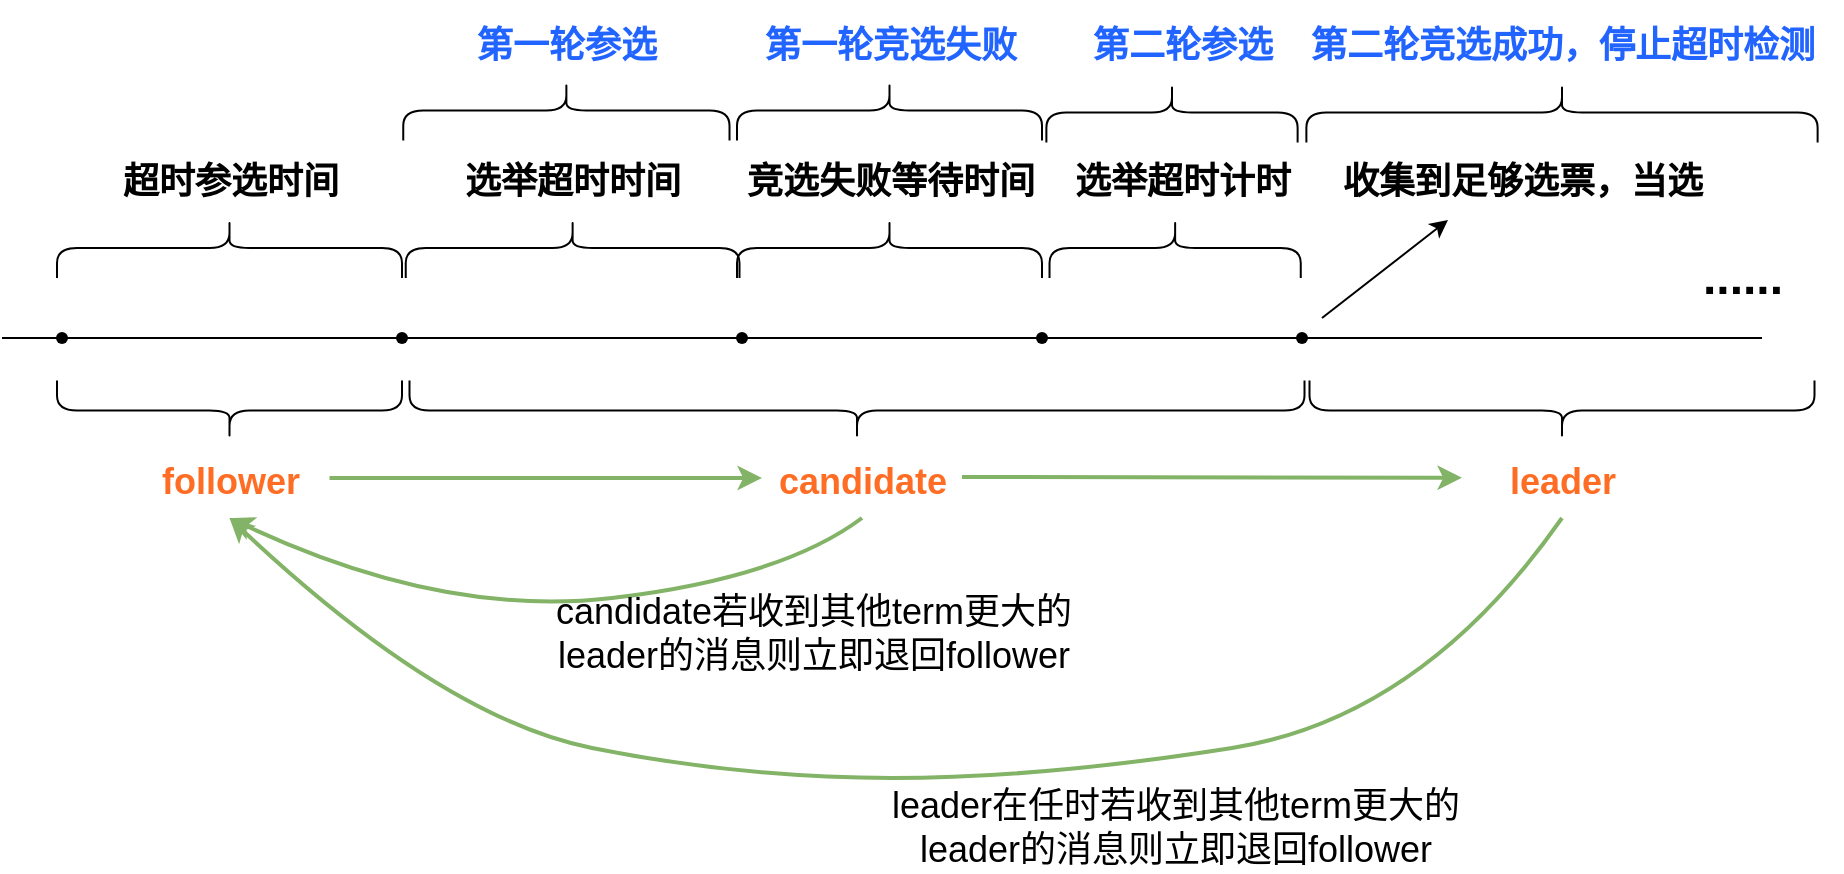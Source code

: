 <mxfile version="22.1.0" type="device">
  <diagram name="第 1 页" id="u2z2xqfmHqI_WZ92PPNg">
    <mxGraphModel dx="1434" dy="833" grid="1" gridSize="10" guides="1" tooltips="1" connect="1" arrows="1" fold="1" page="1" pageScale="1" pageWidth="10000" pageHeight="10000" math="0" shadow="0">
      <root>
        <mxCell id="0" />
        <mxCell id="1" parent="0" />
        <mxCell id="zhVwyCIrVq5nlsQdWe9c-1" value="" style="endArrow=none;html=1;rounded=0;" edge="1" parent="1">
          <mxGeometry width="50" height="50" relative="1" as="geometry">
            <mxPoint x="1010" y="360" as="sourcePoint" />
            <mxPoint x="1120" y="360" as="targetPoint" />
          </mxGeometry>
        </mxCell>
        <mxCell id="zhVwyCIrVq5nlsQdWe9c-2" value="" style="shape=waypoint;sketch=0;fillStyle=solid;size=6;pointerEvents=1;points=[];fillColor=none;resizable=0;rotatable=0;perimeter=centerPerimeter;snapToPoint=1;" vertex="1" parent="1">
          <mxGeometry x="260" y="350" width="20" height="20" as="geometry" />
        </mxCell>
        <mxCell id="zhVwyCIrVq5nlsQdWe9c-3" value="" style="endArrow=none;html=1;rounded=0;" edge="1" parent="1" target="zhVwyCIrVq5nlsQdWe9c-4">
          <mxGeometry width="50" height="50" relative="1" as="geometry">
            <mxPoint x="240" y="360" as="sourcePoint" />
            <mxPoint x="880" y="360" as="targetPoint" />
          </mxGeometry>
        </mxCell>
        <mxCell id="zhVwyCIrVq5nlsQdWe9c-4" value="" style="shape=waypoint;sketch=0;fillStyle=solid;size=6;pointerEvents=1;points=[];fillColor=none;resizable=0;rotatable=0;perimeter=centerPerimeter;snapToPoint=1;" vertex="1" parent="1">
          <mxGeometry x="430" y="350" width="20" height="20" as="geometry" />
        </mxCell>
        <mxCell id="zhVwyCIrVq5nlsQdWe9c-7" value="" style="endArrow=none;html=1;rounded=0;" edge="1" parent="1" source="zhVwyCIrVq5nlsQdWe9c-4" target="zhVwyCIrVq5nlsQdWe9c-5">
          <mxGeometry width="50" height="50" relative="1" as="geometry">
            <mxPoint x="440" y="360" as="sourcePoint" />
            <mxPoint x="880" y="360" as="targetPoint" />
          </mxGeometry>
        </mxCell>
        <mxCell id="zhVwyCIrVq5nlsQdWe9c-5" value="" style="shape=waypoint;sketch=0;fillStyle=solid;size=6;pointerEvents=1;points=[];fillColor=none;resizable=0;rotatable=0;perimeter=centerPerimeter;snapToPoint=1;" vertex="1" parent="1">
          <mxGeometry x="600" y="350" width="20" height="20" as="geometry" />
        </mxCell>
        <mxCell id="zhVwyCIrVq5nlsQdWe9c-8" value="" style="endArrow=none;html=1;rounded=0;" edge="1" parent="1" source="zhVwyCIrVq5nlsQdWe9c-5" target="zhVwyCIrVq5nlsQdWe9c-6">
          <mxGeometry width="50" height="50" relative="1" as="geometry">
            <mxPoint x="610" y="360" as="sourcePoint" />
            <mxPoint x="880" y="360" as="targetPoint" />
          </mxGeometry>
        </mxCell>
        <mxCell id="zhVwyCIrVq5nlsQdWe9c-6" value="" style="shape=waypoint;sketch=0;fillStyle=solid;size=6;pointerEvents=1;points=[];fillColor=none;resizable=0;rotatable=0;perimeter=centerPerimeter;snapToPoint=1;" vertex="1" parent="1">
          <mxGeometry x="750" y="350" width="20" height="20" as="geometry" />
        </mxCell>
        <mxCell id="zhVwyCIrVq5nlsQdWe9c-9" value="" style="shape=curlyBracket;whiteSpace=wrap;html=1;rounded=1;flipH=1;labelPosition=right;verticalLabelPosition=middle;align=left;verticalAlign=middle;rotation=-90;" vertex="1" parent="1">
          <mxGeometry x="338.75" y="228.75" width="30" height="172.5" as="geometry" />
        </mxCell>
        <mxCell id="zhVwyCIrVq5nlsQdWe9c-10" value="" style="shape=curlyBracket;whiteSpace=wrap;html=1;rounded=1;flipH=1;labelPosition=right;verticalLabelPosition=middle;align=left;verticalAlign=middle;rotation=-90;" vertex="1" parent="1">
          <mxGeometry x="510.31" y="231.57" width="30" height="166.88" as="geometry" />
        </mxCell>
        <mxCell id="zhVwyCIrVq5nlsQdWe9c-11" value="" style="shape=curlyBracket;whiteSpace=wrap;html=1;rounded=1;flipH=1;labelPosition=right;verticalLabelPosition=middle;align=left;verticalAlign=middle;rotation=-90;" vertex="1" parent="1">
          <mxGeometry x="668.75" y="238.75" width="30" height="152.5" as="geometry" />
        </mxCell>
        <mxCell id="zhVwyCIrVq5nlsQdWe9c-12" value="&lt;font style=&quot;font-size: 18px;&quot;&gt;超时参选时间&lt;/font&gt;" style="text;strokeColor=none;fillColor=none;html=1;fontSize=24;fontStyle=1;verticalAlign=middle;align=center;" vertex="1" parent="1">
          <mxGeometry x="303.75" y="260" width="100" height="40" as="geometry" />
        </mxCell>
        <mxCell id="zhVwyCIrVq5nlsQdWe9c-13" value="&lt;font style=&quot;font-size: 18px;&quot;&gt;选举超时时间&lt;/font&gt;" style="text;strokeColor=none;fillColor=none;html=1;fontSize=24;fontStyle=1;verticalAlign=middle;align=center;" vertex="1" parent="1">
          <mxGeometry x="475.31" y="260" width="100" height="40" as="geometry" />
        </mxCell>
        <mxCell id="zhVwyCIrVq5nlsQdWe9c-14" value="&lt;font style=&quot;font-size: 18px;&quot;&gt;竞选失败等待时间&lt;/font&gt;" style="text;strokeColor=none;fillColor=none;html=1;fontSize=24;fontStyle=1;verticalAlign=middle;align=center;" vertex="1" parent="1">
          <mxGeometry x="633.75" y="260" width="100" height="40" as="geometry" />
        </mxCell>
        <mxCell id="zhVwyCIrVq5nlsQdWe9c-15" value="" style="shape=curlyBracket;whiteSpace=wrap;html=1;rounded=1;flipH=1;labelPosition=right;verticalLabelPosition=middle;align=left;verticalAlign=middle;rotation=90;" vertex="1" parent="1">
          <mxGeometry x="338.75" y="310" width="30" height="172.5" as="geometry" />
        </mxCell>
        <mxCell id="zhVwyCIrVq5nlsQdWe9c-16" value="&lt;font color=&quot;#ff6d24&quot; style=&quot;font-size: 18px;&quot;&gt;follower&lt;/font&gt;" style="text;html=1;fontSize=24;fontStyle=1;verticalAlign=middle;align=center;" vertex="1" parent="1">
          <mxGeometry x="303.75" y="410" width="100" height="40" as="geometry" />
        </mxCell>
        <mxCell id="zhVwyCIrVq5nlsQdWe9c-17" value="" style="shape=curlyBracket;whiteSpace=wrap;html=1;rounded=1;flipH=1;labelPosition=right;verticalLabelPosition=middle;align=left;verticalAlign=middle;rotation=90;" vertex="1" parent="1">
          <mxGeometry x="652.5" y="172.5" width="30" height="447.5" as="geometry" />
        </mxCell>
        <mxCell id="zhVwyCIrVq5nlsQdWe9c-18" value="&lt;font color=&quot;#ff6d24&quot; style=&quot;font-size: 18px;&quot;&gt;candidate&lt;/font&gt;" style="text;html=1;fontSize=24;fontStyle=1;verticalAlign=middle;align=center;" vertex="1" parent="1">
          <mxGeometry x="620" y="410" width="100" height="40" as="geometry" />
        </mxCell>
        <mxCell id="zhVwyCIrVq5nlsQdWe9c-20" value="" style="endArrow=none;html=1;rounded=0;" edge="1" parent="1" source="zhVwyCIrVq5nlsQdWe9c-6" target="zhVwyCIrVq5nlsQdWe9c-19">
          <mxGeometry width="50" height="50" relative="1" as="geometry">
            <mxPoint x="760" y="360" as="sourcePoint" />
            <mxPoint x="1030" y="360" as="targetPoint" />
          </mxGeometry>
        </mxCell>
        <mxCell id="zhVwyCIrVq5nlsQdWe9c-19" value="" style="shape=waypoint;sketch=0;fillStyle=solid;size=6;pointerEvents=1;points=[];fillColor=none;resizable=0;rotatable=0;perimeter=centerPerimeter;snapToPoint=1;" vertex="1" parent="1">
          <mxGeometry x="880" y="350" width="20" height="20" as="geometry" />
        </mxCell>
        <mxCell id="zhVwyCIrVq5nlsQdWe9c-22" value="" style="endArrow=none;html=1;rounded=0;" edge="1" parent="1" source="zhVwyCIrVq5nlsQdWe9c-19">
          <mxGeometry width="50" height="50" relative="1" as="geometry">
            <mxPoint x="890" y="360" as="sourcePoint" />
            <mxPoint x="1010" y="360" as="targetPoint" />
          </mxGeometry>
        </mxCell>
        <mxCell id="zhVwyCIrVq5nlsQdWe9c-23" value="" style="shape=curlyBracket;whiteSpace=wrap;html=1;rounded=1;flipH=1;labelPosition=right;verticalLabelPosition=middle;align=left;verticalAlign=middle;rotation=-90;" vertex="1" parent="1">
          <mxGeometry x="811.57" y="252.2" width="30" height="125.62" as="geometry" />
        </mxCell>
        <mxCell id="zhVwyCIrVq5nlsQdWe9c-24" value="&lt;font style=&quot;font-size: 18px;&quot;&gt;选举超时计时&lt;/font&gt;" style="text;strokeColor=none;fillColor=none;html=1;fontSize=24;fontStyle=1;verticalAlign=middle;align=center;" vertex="1" parent="1">
          <mxGeometry x="780" y="260" width="100" height="40" as="geometry" />
        </mxCell>
        <mxCell id="zhVwyCIrVq5nlsQdWe9c-25" value="" style="shape=curlyBracket;whiteSpace=wrap;html=1;rounded=1;flipH=1;labelPosition=right;verticalLabelPosition=middle;align=left;verticalAlign=middle;rotation=90;" vertex="1" parent="1">
          <mxGeometry x="1005" y="270" width="30" height="252.5" as="geometry" />
        </mxCell>
        <mxCell id="zhVwyCIrVq5nlsQdWe9c-26" value="&lt;font color=&quot;#ff6d24&quot; style=&quot;font-size: 18px;&quot;&gt;leader&lt;/font&gt;" style="text;html=1;fontSize=24;fontStyle=1;verticalAlign=middle;align=center;" vertex="1" parent="1">
          <mxGeometry x="970" y="410" width="100" height="40" as="geometry" />
        </mxCell>
        <mxCell id="zhVwyCIrVq5nlsQdWe9c-30" value="" style="shape=curlyBracket;whiteSpace=wrap;html=1;rounded=1;flipH=1;labelPosition=right;verticalLabelPosition=middle;align=left;verticalAlign=middle;rotation=-90;" vertex="1" parent="1">
          <mxGeometry x="507.19" y="164.69" width="30" height="163.13" as="geometry" />
        </mxCell>
        <mxCell id="zhVwyCIrVq5nlsQdWe9c-32" value="&lt;font color=&quot;#2164ff&quot; style=&quot;font-size: 18px;&quot;&gt;第一轮参选&lt;/font&gt;" style="text;strokeColor=none;fillColor=none;html=1;fontSize=24;fontStyle=1;verticalAlign=middle;align=center;" vertex="1" parent="1">
          <mxGeometry x="472.19" y="191.57" width="100" height="40" as="geometry" />
        </mxCell>
        <mxCell id="zhVwyCIrVq5nlsQdWe9c-34" value="" style="shape=curlyBracket;whiteSpace=wrap;html=1;rounded=1;flipH=1;labelPosition=right;verticalLabelPosition=middle;align=left;verticalAlign=middle;rotation=-90;" vertex="1" parent="1">
          <mxGeometry x="668.75" y="170" width="30" height="152.5" as="geometry" />
        </mxCell>
        <mxCell id="zhVwyCIrVq5nlsQdWe9c-35" value="&lt;font color=&quot;#2164ff&quot; style=&quot;font-size: 18px;&quot;&gt;第一轮竞选失败&lt;/font&gt;" style="text;strokeColor=none;fillColor=none;html=1;fontSize=24;fontStyle=1;verticalAlign=middle;align=center;" vertex="1" parent="1">
          <mxGeometry x="633.75" y="191.57" width="100" height="40" as="geometry" />
        </mxCell>
        <mxCell id="zhVwyCIrVq5nlsQdWe9c-36" value="" style="shape=curlyBracket;whiteSpace=wrap;html=1;rounded=1;flipH=1;labelPosition=right;verticalLabelPosition=middle;align=left;verticalAlign=middle;rotation=-90;" vertex="1" parent="1">
          <mxGeometry x="810" y="184.38" width="30" height="125.62" as="geometry" />
        </mxCell>
        <mxCell id="zhVwyCIrVq5nlsQdWe9c-37" value="&lt;font color=&quot;#2164ff&quot; style=&quot;font-size: 18px;&quot;&gt;第二轮参选&lt;/font&gt;" style="text;strokeColor=none;fillColor=none;html=1;fontSize=24;fontStyle=1;verticalAlign=middle;align=center;" vertex="1" parent="1">
          <mxGeometry x="780" y="191.57" width="100" height="40" as="geometry" />
        </mxCell>
        <mxCell id="zhVwyCIrVq5nlsQdWe9c-38" value="" style="endArrow=classic;html=1;rounded=0;entryX=0.13;entryY=1.025;entryDx=0;entryDy=0;entryPerimeter=0;" edge="1" parent="1" target="zhVwyCIrVq5nlsQdWe9c-39">
          <mxGeometry width="50" height="50" relative="1" as="geometry">
            <mxPoint x="900" y="350" as="sourcePoint" />
            <mxPoint x="930" y="300" as="targetPoint" />
          </mxGeometry>
        </mxCell>
        <mxCell id="zhVwyCIrVq5nlsQdWe9c-39" value="&lt;font style=&quot;font-size: 18px;&quot;&gt;收集到足够选票，当选&lt;/font&gt;" style="text;strokeColor=none;fillColor=none;html=1;fontSize=24;fontStyle=1;verticalAlign=middle;align=center;" vertex="1" parent="1">
          <mxGeometry x="950" y="260" width="100" height="40" as="geometry" />
        </mxCell>
        <mxCell id="zhVwyCIrVq5nlsQdWe9c-40" value="" style="shape=curlyBracket;whiteSpace=wrap;html=1;rounded=1;flipH=1;labelPosition=right;verticalLabelPosition=middle;align=left;verticalAlign=middle;rotation=-90;" vertex="1" parent="1">
          <mxGeometry x="1005" y="119.38" width="30" height="255.62" as="geometry" />
        </mxCell>
        <mxCell id="zhVwyCIrVq5nlsQdWe9c-41" value="&lt;font color=&quot;#2164ff&quot; style=&quot;font-size: 18px;&quot;&gt;第二轮竞选成功，停止超时检测&lt;/font&gt;" style="text;strokeColor=none;fillColor=none;html=1;fontSize=24;fontStyle=1;verticalAlign=middle;align=center;" vertex="1" parent="1">
          <mxGeometry x="970" y="191.57" width="100" height="40" as="geometry" />
        </mxCell>
        <mxCell id="zhVwyCIrVq5nlsQdWe9c-42" value="......" style="text;strokeColor=none;fillColor=none;html=1;fontSize=24;fontStyle=1;verticalAlign=middle;align=center;" vertex="1" parent="1">
          <mxGeometry x="1060" y="310" width="100" height="40" as="geometry" />
        </mxCell>
        <mxCell id="zhVwyCIrVq5nlsQdWe9c-43" value="" style="endArrow=classic;html=1;rounded=0;exitX=1;exitY=0.5;exitDx=0;exitDy=0;entryX=0;entryY=0.5;entryDx=0;entryDy=0;strokeWidth=2;fillColor=#d5e8d4;strokeColor=#82b366;" edge="1" parent="1" source="zhVwyCIrVq5nlsQdWe9c-16" target="zhVwyCIrVq5nlsQdWe9c-18">
          <mxGeometry width="50" height="50" relative="1" as="geometry">
            <mxPoint x="490" y="540" as="sourcePoint" />
            <mxPoint x="540" y="490" as="targetPoint" />
          </mxGeometry>
        </mxCell>
        <mxCell id="zhVwyCIrVq5nlsQdWe9c-44" value="" style="endArrow=classic;html=1;rounded=0;exitX=1;exitY=0.5;exitDx=0;exitDy=0;strokeWidth=2;fillColor=#d5e8d4;strokeColor=#82b366;" edge="1" parent="1" target="zhVwyCIrVq5nlsQdWe9c-26">
          <mxGeometry width="50" height="50" relative="1" as="geometry">
            <mxPoint x="720" y="429.5" as="sourcePoint" />
            <mxPoint x="936" y="429.5" as="targetPoint" />
          </mxGeometry>
        </mxCell>
        <mxCell id="zhVwyCIrVq5nlsQdWe9c-45" value="" style="curved=1;endArrow=classic;html=1;rounded=0;exitX=0.5;exitY=1;exitDx=0;exitDy=0;entryX=0.5;entryY=1;entryDx=0;entryDy=0;fillColor=#d5e8d4;strokeColor=#82b366;strokeWidth=2;" edge="1" parent="1" source="zhVwyCIrVq5nlsQdWe9c-18" target="zhVwyCIrVq5nlsQdWe9c-16">
          <mxGeometry width="50" height="50" relative="1" as="geometry">
            <mxPoint x="710" y="530" as="sourcePoint" />
            <mxPoint x="760" y="480" as="targetPoint" />
            <Array as="points">
              <mxPoint x="630" y="480" />
              <mxPoint x="460" y="500" />
            </Array>
          </mxGeometry>
        </mxCell>
        <mxCell id="zhVwyCIrVq5nlsQdWe9c-46" value="" style="curved=1;endArrow=classic;html=1;rounded=0;exitX=0.5;exitY=1;exitDx=0;exitDy=0;entryX=0.5;entryY=1;entryDx=0;entryDy=0;strokeWidth=2;fillColor=#d5e8d4;strokeColor=#82b366;" edge="1" parent="1" source="zhVwyCIrVq5nlsQdWe9c-26" target="zhVwyCIrVq5nlsQdWe9c-16">
          <mxGeometry width="50" height="50" relative="1" as="geometry">
            <mxPoint x="870" y="670" as="sourcePoint" />
            <mxPoint x="920" y="620" as="targetPoint" />
            <Array as="points">
              <mxPoint x="950" y="550" />
              <mxPoint x="760" y="580" />
              <mxPoint x="610" y="580" />
              <mxPoint x="460" y="550" />
            </Array>
          </mxGeometry>
        </mxCell>
        <mxCell id="zhVwyCIrVq5nlsQdWe9c-48" value="&lt;font style=&quot;font-size: 18px;&quot;&gt;candidate若收到其他term更大的leader的消息则立即退回follower&lt;/font&gt;" style="text;html=1;strokeColor=none;fillColor=none;align=center;verticalAlign=middle;whiteSpace=wrap;rounded=0;" vertex="1" parent="1">
          <mxGeometry x="512.19" y="492.5" width="267.81" height="30" as="geometry" />
        </mxCell>
        <mxCell id="zhVwyCIrVq5nlsQdWe9c-49" value="&lt;font style=&quot;font-size: 18px;&quot;&gt;leader在任时若收到其他term更大的leader的消息则立即退回follower&lt;/font&gt;" style="text;html=1;strokeColor=none;fillColor=none;align=center;verticalAlign=middle;whiteSpace=wrap;rounded=0;" vertex="1" parent="1">
          <mxGeometry x="671.57" y="590" width="310" height="30" as="geometry" />
        </mxCell>
      </root>
    </mxGraphModel>
  </diagram>
</mxfile>
